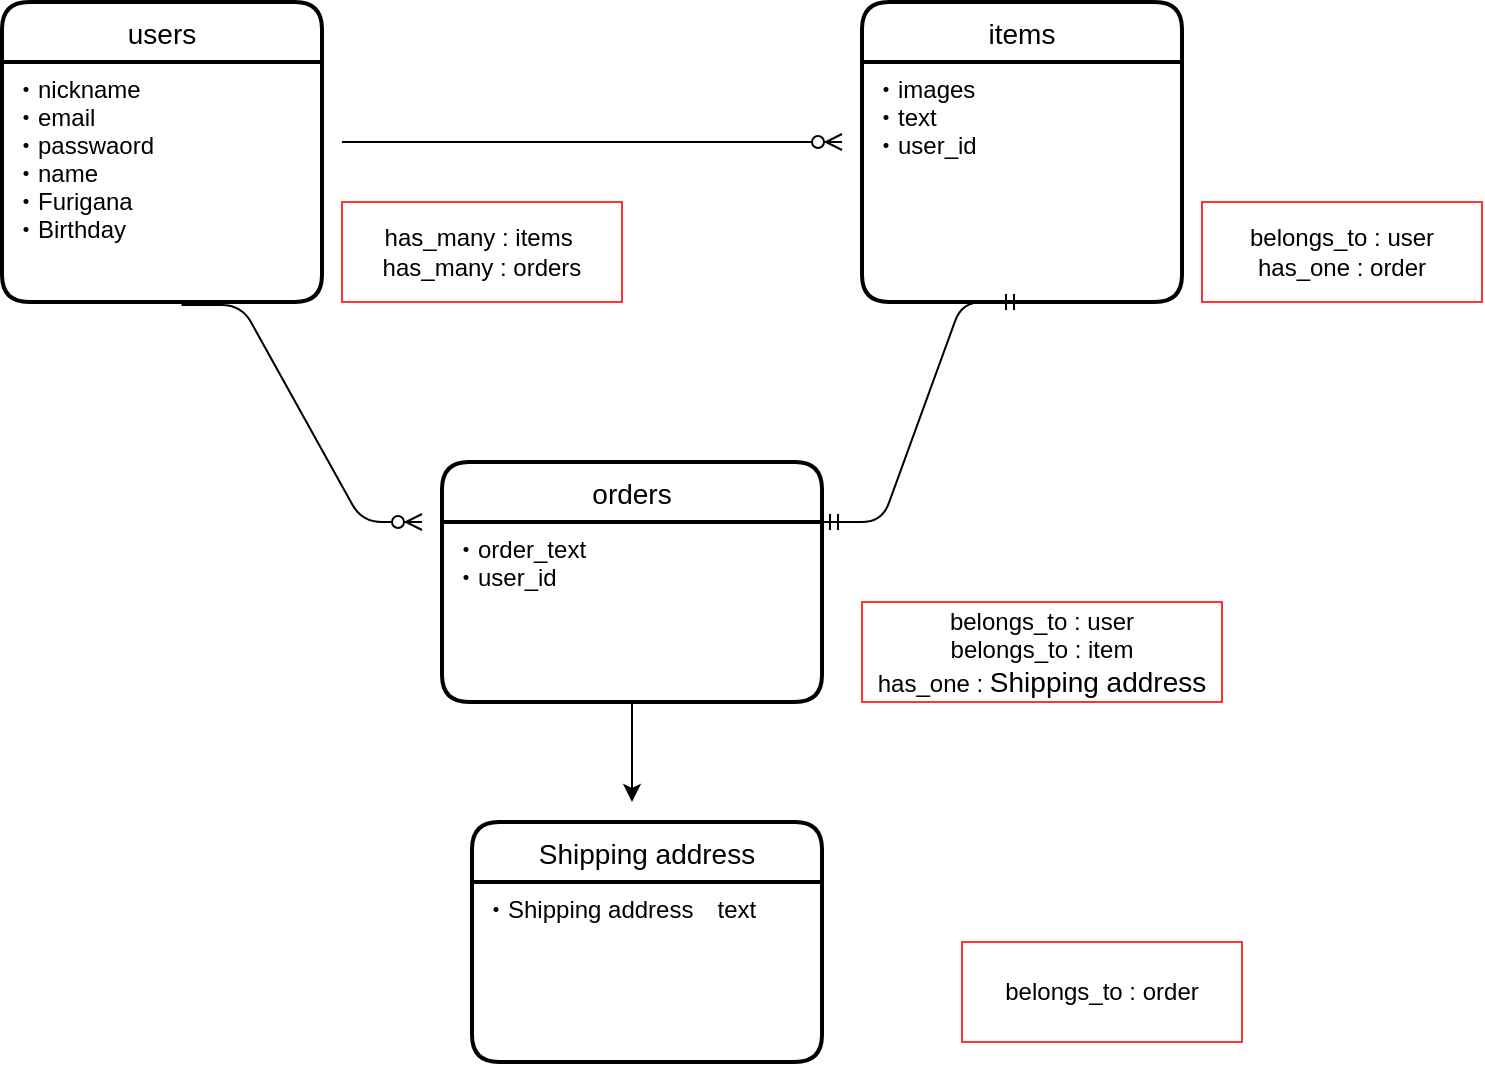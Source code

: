 <mxfile>
    <diagram id="H6wK8sO6BaGCD3jbuJNK" name="ページ1">
        <mxGraphModel dx="975" dy="667" grid="1" gridSize="10" guides="1" tooltips="1" connect="1" arrows="1" fold="1" page="1" pageScale="1" pageWidth="827" pageHeight="1169" math="0" shadow="0">
            <root>
                <mxCell id="0"/>
                <mxCell id="1" parent="0"/>
                <mxCell id="49" value="" style="edgeStyle=entityRelationEdgeStyle;fontSize=12;html=1;endArrow=ERzeroToMany;endFill=1;" parent="1" edge="1">
                    <mxGeometry width="100" height="100" relative="1" as="geometry">
                        <mxPoint x="220" y="200" as="sourcePoint"/>
                        <mxPoint x="470" y="200" as="targetPoint"/>
                    </mxGeometry>
                </mxCell>
                <mxCell id="51" value="" style="edgeStyle=entityRelationEdgeStyle;fontSize=12;html=1;endArrow=ERzeroToMany;endFill=1;exitX=0.561;exitY=1.013;exitDx=0;exitDy=0;exitPerimeter=0;" parent="1" source="73" edge="1">
                    <mxGeometry width="100" height="100" relative="1" as="geometry">
                        <mxPoint x="140" y="290" as="sourcePoint"/>
                        <mxPoint x="260" y="390" as="targetPoint"/>
                    </mxGeometry>
                </mxCell>
                <mxCell id="54" value="" style="edgeStyle=entityRelationEdgeStyle;fontSize=12;html=1;endArrow=ERmandOne;startArrow=ERmandOne;entryX=0.5;entryY=1;entryDx=0;entryDy=0;exitX=1;exitY=0;exitDx=0;exitDy=0;" parent="1" source="76" target="78" edge="1">
                    <mxGeometry width="100" height="100" relative="1" as="geometry">
                        <mxPoint x="480" y="427" as="sourcePoint"/>
                        <mxPoint x="532.6" y="270" as="targetPoint"/>
                    </mxGeometry>
                </mxCell>
                <mxCell id="72" value="users" style="swimlane;childLayout=stackLayout;horizontal=1;startSize=30;horizontalStack=0;rounded=1;fontSize=14;fontStyle=0;strokeWidth=2;resizeParent=0;resizeLast=1;shadow=0;dashed=0;align=center;" parent="1" vertex="1">
                    <mxGeometry x="50" y="130" width="160" height="150" as="geometry"/>
                </mxCell>
                <mxCell id="73" value="・nickname&#10;・email&#10;・passwaord&#10;・name&#10;・Furigana&#10;・Birthday&#10;&#10;&#10;" style="align=left;strokeColor=none;fillColor=none;spacingLeft=4;fontSize=12;verticalAlign=top;resizable=0;rotatable=0;part=1;" parent="72" vertex="1">
                    <mxGeometry y="30" width="160" height="120" as="geometry"/>
                </mxCell>
                <mxCell id="79" style="edgeStyle=none;rounded=0;orthogonalLoop=1;jettySize=auto;html=1;exitX=0.5;exitY=1;exitDx=0;exitDy=0;" parent="72" source="73" target="73" edge="1">
                    <mxGeometry relative="1" as="geometry">
                        <Array as="points">
                            <mxPoint x="80" y="150"/>
                        </Array>
                    </mxGeometry>
                </mxCell>
                <mxCell id="75" value="orders" style="swimlane;childLayout=stackLayout;horizontal=1;startSize=30;horizontalStack=0;rounded=1;fontSize=14;fontStyle=0;strokeWidth=2;resizeParent=0;resizeLast=1;shadow=0;dashed=0;align=center;" parent="1" vertex="1">
                    <mxGeometry x="270" y="360" width="190" height="120" as="geometry"/>
                </mxCell>
                <mxCell id="76" value="・order_text&#10;・user_id&#10;&#10;" style="align=left;strokeColor=none;fillColor=none;spacingLeft=4;fontSize=12;verticalAlign=top;resizable=0;rotatable=0;part=1;" parent="75" vertex="1">
                    <mxGeometry y="30" width="190" height="90" as="geometry"/>
                </mxCell>
                <mxCell id="77" value="items" style="swimlane;childLayout=stackLayout;horizontal=1;startSize=30;horizontalStack=0;rounded=1;fontSize=14;fontStyle=0;strokeWidth=2;resizeParent=0;resizeLast=1;shadow=0;dashed=0;align=center;" parent="1" vertex="1">
                    <mxGeometry x="480" y="130" width="160" height="150" as="geometry"/>
                </mxCell>
                <mxCell id="78" value="・images&#10;・text&#10;・user_id&#10;&#10;" style="align=left;strokeColor=none;fillColor=none;spacingLeft=4;fontSize=12;verticalAlign=top;resizable=0;rotatable=0;part=1;" parent="77" vertex="1">
                    <mxGeometry y="30" width="160" height="120" as="geometry"/>
                </mxCell>
                <mxCell id="81" value="has_many : items&amp;nbsp;&lt;br&gt;has_many : orders" style="whiteSpace=wrap;html=1;align=center;labelBorderColor=none;strokeColor=#FF3333;" parent="1" vertex="1">
                    <mxGeometry x="220" y="230" width="140" height="50" as="geometry"/>
                </mxCell>
                <mxCell id="82" value="belongs_to : user&lt;br&gt;has_one : order" style="whiteSpace=wrap;html=1;align=center;labelBorderColor=none;strokeColor=#FF3333;" parent="1" vertex="1">
                    <mxGeometry x="650" y="230" width="140" height="50" as="geometry"/>
                </mxCell>
                <mxCell id="88" style="edgeStyle=orthogonalEdgeStyle;rounded=0;orthogonalLoop=1;jettySize=auto;html=1;exitX=1;exitY=0.5;exitDx=0;exitDy=0;" edge="1" parent="1" source="84">
                    <mxGeometry relative="1" as="geometry">
                        <mxPoint x="630" y="455" as="targetPoint"/>
                    </mxGeometry>
                </mxCell>
                <mxCell id="84" value="belongs_to : user&lt;br&gt;belongs_to : item&lt;br&gt;has_one :&amp;nbsp;&lt;span style=&quot;font-size: 14px&quot;&gt;Shipping address&lt;/span&gt;" style="whiteSpace=wrap;html=1;align=center;labelBorderColor=none;strokeColor=#FF3333;" parent="1" vertex="1">
                    <mxGeometry x="480" y="430" width="180" height="50" as="geometry"/>
                </mxCell>
                <mxCell id="85" value="Shipping address" style="swimlane;childLayout=stackLayout;horizontal=1;startSize=30;horizontalStack=0;rounded=1;fontSize=14;fontStyle=0;strokeWidth=2;resizeParent=0;resizeLast=1;shadow=0;dashed=0;align=center;" vertex="1" parent="1">
                    <mxGeometry x="285" y="540" width="175" height="120" as="geometry"/>
                </mxCell>
                <mxCell id="86" value="・Shipping address　text" style="align=left;strokeColor=none;fillColor=none;spacingLeft=4;fontSize=12;verticalAlign=top;resizable=0;rotatable=0;part=1;" vertex="1" parent="85">
                    <mxGeometry y="30" width="175" height="90" as="geometry"/>
                </mxCell>
                <mxCell id="87" style="edgeStyle=orthogonalEdgeStyle;rounded=0;orthogonalLoop=1;jettySize=auto;html=1;exitX=0.5;exitY=1;exitDx=0;exitDy=0;" edge="1" parent="1" source="76">
                    <mxGeometry relative="1" as="geometry">
                        <mxPoint x="365" y="530" as="targetPoint"/>
                    </mxGeometry>
                </mxCell>
                <mxCell id="89" value="belongs_to : order" style="whiteSpace=wrap;html=1;align=center;labelBorderColor=none;strokeColor=#FF3333;" vertex="1" parent="1">
                    <mxGeometry x="530" y="600" width="140" height="50" as="geometry"/>
                </mxCell>
            </root>
        </mxGraphModel>
    </diagram>
</mxfile>